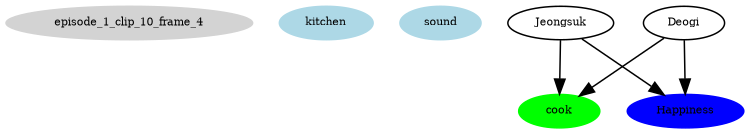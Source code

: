 digraph G {
	graph [dpi=300 rankdir=TB rotate=0 size="5,5"]
	node [fontsize=7 height=0.1]
	edge [fontsize=7]
	episode_1_clip_10_frame_4 [color=lightgrey style=filled]
	kitchen [color=lightblue style=filled]
	sound [color=lightblue style=filled]
	Jeongsuk
	cook [color=green style=filled]
	Happiness [color=blue style=filled]
	Jeongsuk -> cook
	Jeongsuk -> Happiness
	Deogi
	cook [color=green style=filled]
	Happiness [color=blue style=filled]
	Deogi -> cook
	Deogi -> Happiness
}
